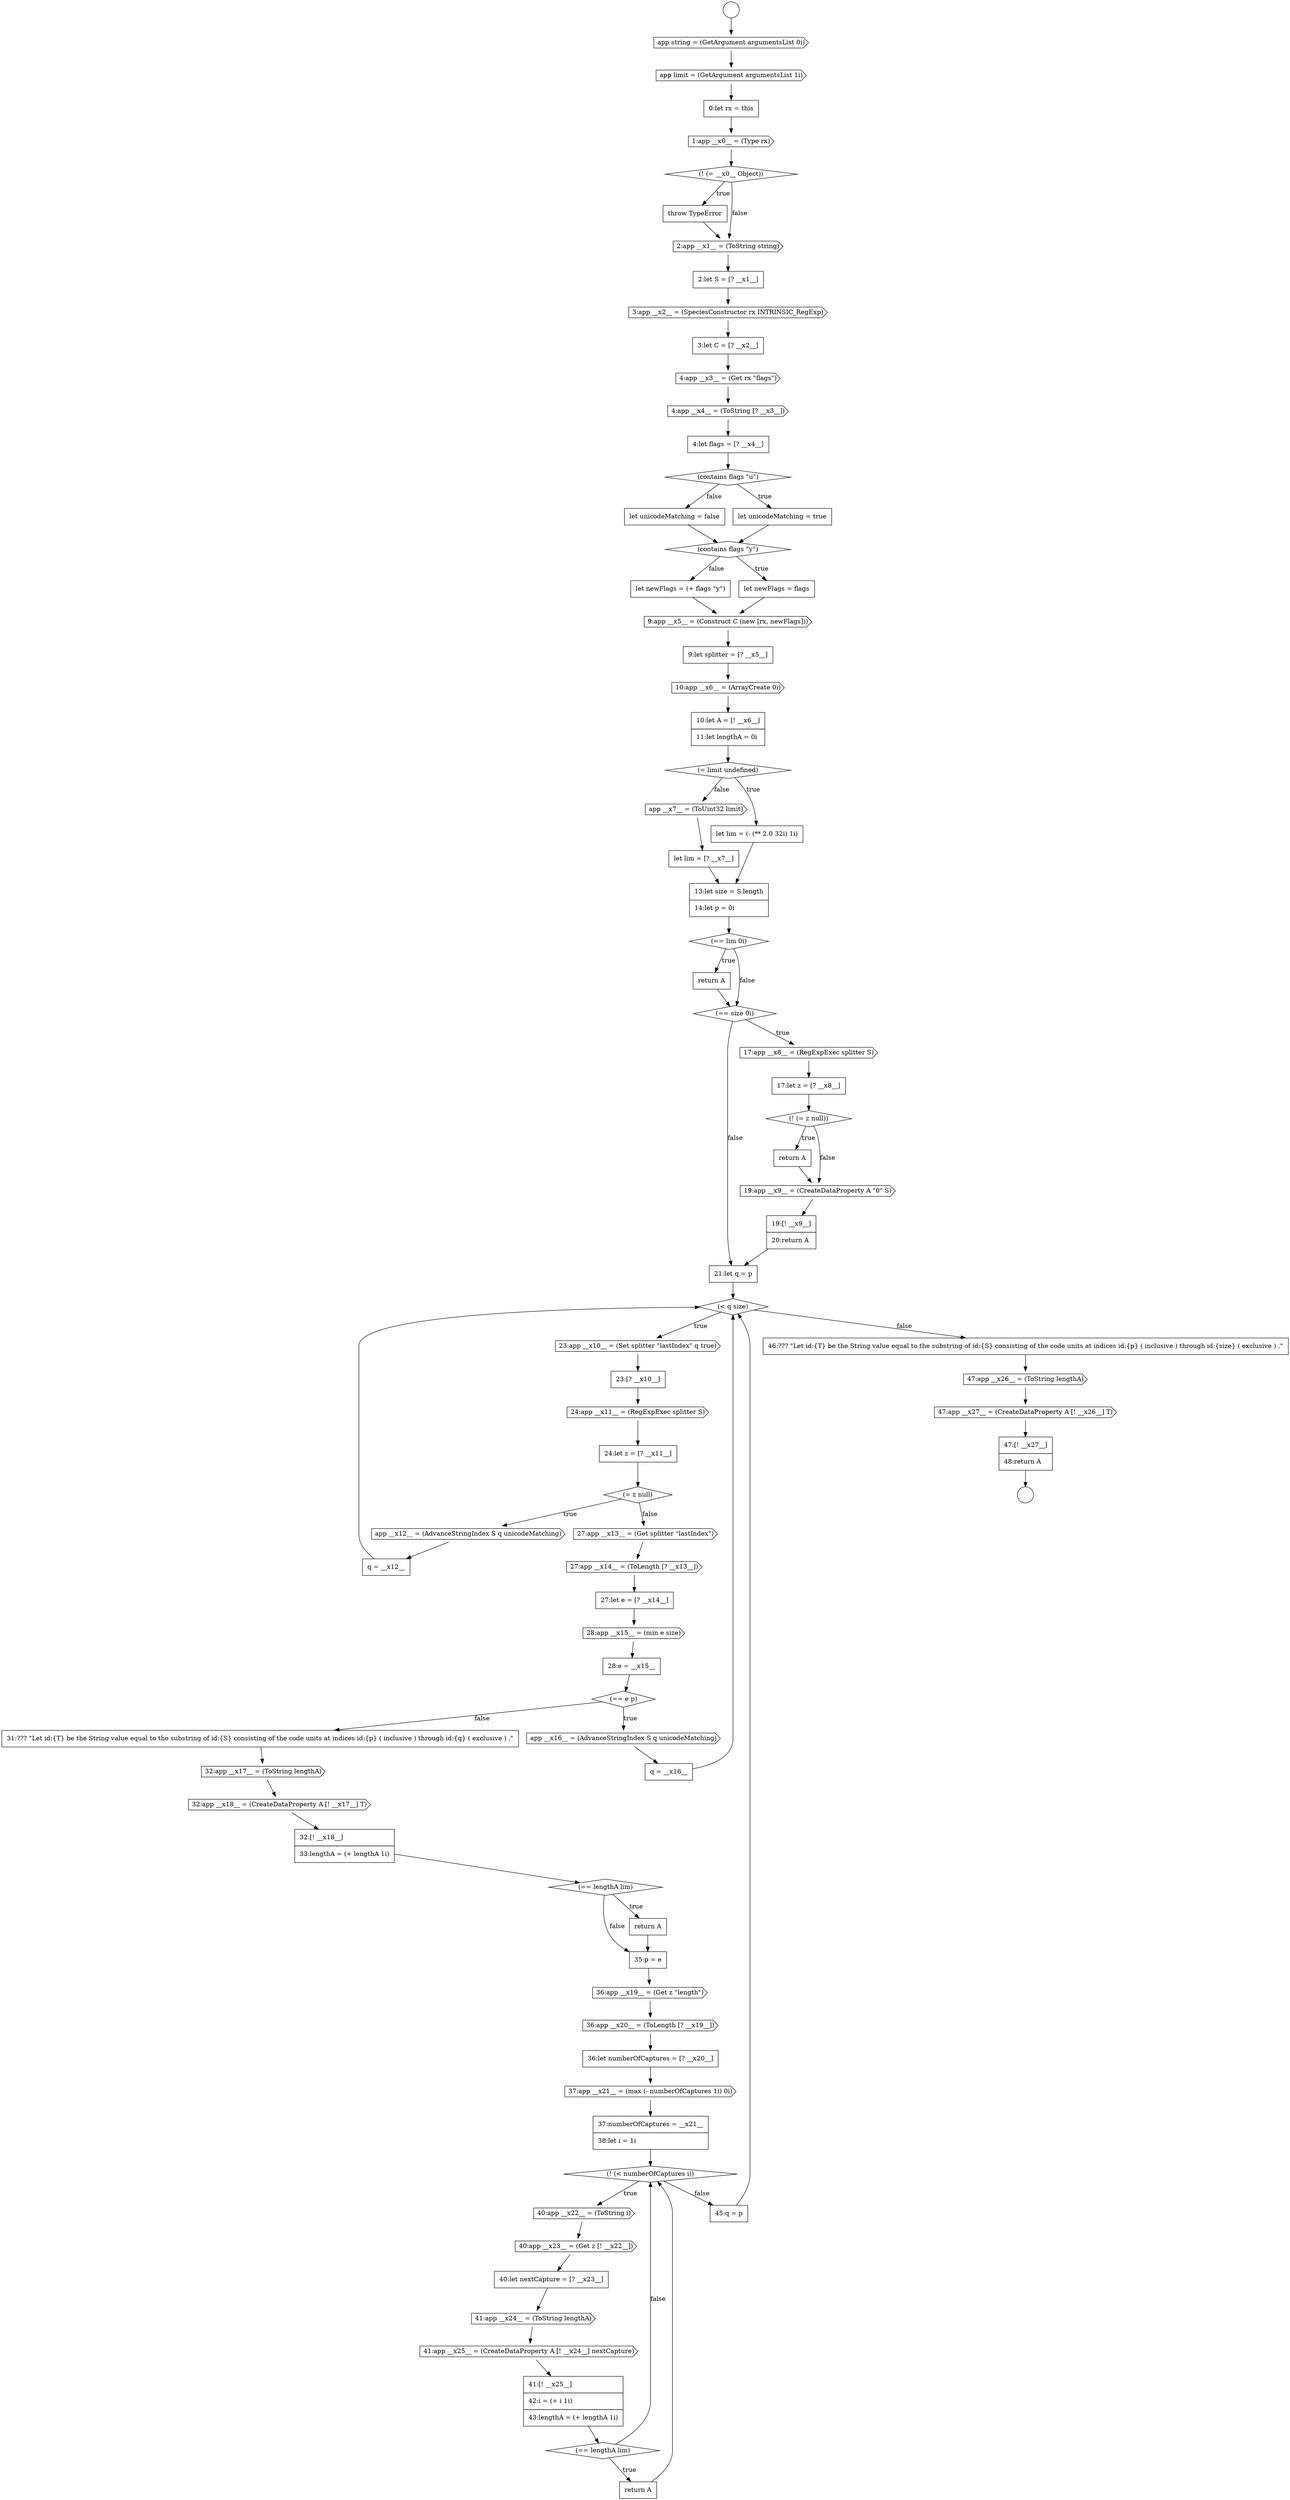 digraph {
  node14662 [shape=diamond, label=<<font color="black">(= limit undefined)</font>> color="black" fillcolor="white" style=filled]
  node14648 [shape=none, margin=0, label=<<font color="black">
    <table border="0" cellborder="1" cellspacing="0" cellpadding="10">
      <tr><td align="left">3:let C = [? __x2__]</td></tr>
    </table>
  </font>> color="black" fillcolor="white" style=filled]
  node14666 [shape=none, margin=0, label=<<font color="black">
    <table border="0" cellborder="1" cellspacing="0" cellpadding="10">
      <tr><td align="left">13:let size = S.length</td></tr>
      <tr><td align="left">14:let p = 0i</td></tr>
    </table>
  </font>> color="black" fillcolor="white" style=filled]
  node14638 [shape=circle label=" " color="black" fillcolor="white" style=filled]
  node14668 [shape=none, margin=0, label=<<font color="black">
    <table border="0" cellborder="1" cellspacing="0" cellpadding="10">
      <tr><td align="left">return A</td></tr>
    </table>
  </font>> color="black" fillcolor="white" style=filled]
  node14685 [shape=cds, label=<<font color="black">27:app __x13__ = (Get splitter &quot;lastIndex&quot;)</font>> color="black" fillcolor="white" style=filled]
  node14709 [shape=cds, label=<<font color="black">41:app __x24__ = (ToString lengthA)</font>> color="black" fillcolor="white" style=filled]
  node14684 [shape=none, margin=0, label=<<font color="black">
    <table border="0" cellborder="1" cellspacing="0" cellpadding="10">
      <tr><td align="left">q = __x12__</td></tr>
    </table>
  </font>> color="black" fillcolor="white" style=filled]
  node14689 [shape=none, margin=0, label=<<font color="black">
    <table border="0" cellborder="1" cellspacing="0" cellpadding="10">
      <tr><td align="left">28:e = __x15__</td></tr>
    </table>
  </font>> color="black" fillcolor="white" style=filled]
  node14694 [shape=cds, label=<<font color="black">32:app __x17__ = (ToString lengthA)</font>> color="black" fillcolor="white" style=filled]
  node14665 [shape=none, margin=0, label=<<font color="black">
    <table border="0" cellborder="1" cellspacing="0" cellpadding="10">
      <tr><td align="left">let lim = [? __x7__]</td></tr>
    </table>
  </font>> color="black" fillcolor="white" style=filled]
  node14645 [shape=cds, label=<<font color="black">2:app __x1__ = (ToString string)</font>> color="black" fillcolor="white" style=filled]
  node14716 [shape=cds, label=<<font color="black">47:app __x26__ = (ToString lengthA)</font>> color="black" fillcolor="white" style=filled]
  node14677 [shape=diamond, label=<<font color="black">(&lt; q size)</font>> color="black" fillcolor="white" style=filled]
  node14644 [shape=none, margin=0, label=<<font color="black">
    <table border="0" cellborder="1" cellspacing="0" cellpadding="10">
      <tr><td align="left">throw TypeError</td></tr>
    </table>
  </font>> color="black" fillcolor="white" style=filled]
  node14669 [shape=diamond, label=<<font color="black">(== size 0i)</font>> color="black" fillcolor="white" style=filled]
  node14701 [shape=cds, label=<<font color="black">36:app __x20__ = (ToLength [? __x19__])</font>> color="black" fillcolor="white" style=filled]
  node14690 [shape=diamond, label=<<font color="black">(== e p)</font>> color="black" fillcolor="white" style=filled]
  node14718 [shape=none, margin=0, label=<<font color="black">
    <table border="0" cellborder="1" cellspacing="0" cellpadding="10">
      <tr><td align="left">47:[! __x27__]</td></tr>
      <tr><td align="left">48:return A</td></tr>
    </table>
  </font>> color="black" fillcolor="white" style=filled]
  node14686 [shape=cds, label=<<font color="black">27:app __x14__ = (ToLength [? __x13__])</font>> color="black" fillcolor="white" style=filled]
  node14697 [shape=diamond, label=<<font color="black">(== lengthA lim)</font>> color="black" fillcolor="white" style=filled]
  node14658 [shape=cds, label=<<font color="black">9:app __x5__ = (Construct C (new [rx, newFlags]))</font>> color="black" fillcolor="white" style=filled]
  node14637 [shape=circle label=" " color="black" fillcolor="white" style=filled]
  node14654 [shape=none, margin=0, label=<<font color="black">
    <table border="0" cellborder="1" cellspacing="0" cellpadding="10">
      <tr><td align="left">let unicodeMatching = false</td></tr>
    </table>
  </font>> color="black" fillcolor="white" style=filled]
  node14652 [shape=diamond, label=<<font color="black">(contains flags &quot;u&quot;)</font>> color="black" fillcolor="white" style=filled]
  node14661 [shape=none, margin=0, label=<<font color="black">
    <table border="0" cellborder="1" cellspacing="0" cellpadding="10">
      <tr><td align="left">10:let A = [! __x6__]</td></tr>
      <tr><td align="left">11:let lengthA = 0i</td></tr>
    </table>
  </font>> color="black" fillcolor="white" style=filled]
  node14712 [shape=diamond, label=<<font color="black">(== lengthA lim)</font>> color="black" fillcolor="white" style=filled]
  node14698 [shape=none, margin=0, label=<<font color="black">
    <table border="0" cellborder="1" cellspacing="0" cellpadding="10">
      <tr><td align="left">return A</td></tr>
    </table>
  </font>> color="black" fillcolor="white" style=filled]
  node14693 [shape=none, margin=0, label=<<font color="black">
    <table border="0" cellborder="1" cellspacing="0" cellpadding="10">
      <tr><td align="left">31:??? &quot;Let id:{T} be the String value equal to the substring of id:{S} consisting of the code units at indices id:{p} ( inclusive ) through id:{q} ( exclusive ) .&quot;</td></tr>
    </table>
  </font>> color="black" fillcolor="white" style=filled]
  node14680 [shape=cds, label=<<font color="black">24:app __x11__ = (RegExpExec splitter S)</font>> color="black" fillcolor="white" style=filled]
  node14643 [shape=diamond, label=<<font color="black">(! (= __x0__ Object))</font>> color="black" fillcolor="white" style=filled]
  node14681 [shape=none, margin=0, label=<<font color="black">
    <table border="0" cellborder="1" cellspacing="0" cellpadding="10">
      <tr><td align="left">24:let z = [? __x11__]</td></tr>
    </table>
  </font>> color="black" fillcolor="white" style=filled]
  node14676 [shape=none, margin=0, label=<<font color="black">
    <table border="0" cellborder="1" cellspacing="0" cellpadding="10">
      <tr><td align="left">21:let q = p</td></tr>
    </table>
  </font>> color="black" fillcolor="white" style=filled]
  node14687 [shape=none, margin=0, label=<<font color="black">
    <table border="0" cellborder="1" cellspacing="0" cellpadding="10">
      <tr><td align="left">27:let e = [? __x14__]</td></tr>
    </table>
  </font>> color="black" fillcolor="white" style=filled]
  node14655 [shape=diamond, label=<<font color="black">(contains flags &quot;y&quot;)</font>> color="black" fillcolor="white" style=filled]
  node14649 [shape=cds, label=<<font color="black">4:app __x3__ = (Get rx &quot;flags&quot;)</font>> color="black" fillcolor="white" style=filled]
  node14670 [shape=cds, label=<<font color="black">17:app __x8__ = (RegExpExec splitter S)</font>> color="black" fillcolor="white" style=filled]
  node14657 [shape=none, margin=0, label=<<font color="black">
    <table border="0" cellborder="1" cellspacing="0" cellpadding="10">
      <tr><td align="left">let newFlags = (+ flags &quot;y&quot;)</td></tr>
    </table>
  </font>> color="black" fillcolor="white" style=filled]
  node14713 [shape=none, margin=0, label=<<font color="black">
    <table border="0" cellborder="1" cellspacing="0" cellpadding="10">
      <tr><td align="left">return A</td></tr>
    </table>
  </font>> color="black" fillcolor="white" style=filled]
  node14708 [shape=none, margin=0, label=<<font color="black">
    <table border="0" cellborder="1" cellspacing="0" cellpadding="10">
      <tr><td align="left">40:let nextCapture = [? __x23__]</td></tr>
    </table>
  </font>> color="black" fillcolor="white" style=filled]
  node14702 [shape=none, margin=0, label=<<font color="black">
    <table border="0" cellborder="1" cellspacing="0" cellpadding="10">
      <tr><td align="left">36:let numberOfCaptures = [? __x20__]</td></tr>
    </table>
  </font>> color="black" fillcolor="white" style=filled]
  node14647 [shape=cds, label=<<font color="black">3:app __x2__ = (SpeciesConstructor rx INTRINSIC_RegExp)</font>> color="black" fillcolor="white" style=filled]
  node14714 [shape=none, margin=0, label=<<font color="black">
    <table border="0" cellborder="1" cellspacing="0" cellpadding="10">
      <tr><td align="left">45:q = p</td></tr>
    </table>
  </font>> color="black" fillcolor="white" style=filled]
  node14642 [shape=cds, label=<<font color="black">1:app __x0__ = (Type rx)</font>> color="black" fillcolor="white" style=filled]
  node14667 [shape=diamond, label=<<font color="black">(== lim 0i)</font>> color="black" fillcolor="white" style=filled]
  node14696 [shape=none, margin=0, label=<<font color="black">
    <table border="0" cellborder="1" cellspacing="0" cellpadding="10">
      <tr><td align="left">32:[! __x18__]</td></tr>
      <tr><td align="left">33:lengthA = (+ lengthA 1i)</td></tr>
    </table>
  </font>> color="black" fillcolor="white" style=filled]
  node14711 [shape=none, margin=0, label=<<font color="black">
    <table border="0" cellborder="1" cellspacing="0" cellpadding="10">
      <tr><td align="left">41:[! __x25__]</td></tr>
      <tr><td align="left">42:i = (+ i 1i)</td></tr>
      <tr><td align="left">43:lengthA = (+ lengthA 1i)</td></tr>
    </table>
  </font>> color="black" fillcolor="white" style=filled]
  node14679 [shape=none, margin=0, label=<<font color="black">
    <table border="0" cellborder="1" cellspacing="0" cellpadding="10">
      <tr><td align="left">23:[? __x10__]</td></tr>
    </table>
  </font>> color="black" fillcolor="white" style=filled]
  node14664 [shape=cds, label=<<font color="black">app __x7__ = (ToUint32 limit)</font>> color="black" fillcolor="white" style=filled]
  node14699 [shape=none, margin=0, label=<<font color="black">
    <table border="0" cellborder="1" cellspacing="0" cellpadding="10">
      <tr><td align="left">35:p = e</td></tr>
    </table>
  </font>> color="black" fillcolor="white" style=filled]
  node14706 [shape=cds, label=<<font color="black">40:app __x22__ = (ToString i)</font>> color="black" fillcolor="white" style=filled]
  node14682 [shape=diamond, label=<<font color="black">(= z null)</font>> color="black" fillcolor="white" style=filled]
  node14660 [shape=cds, label=<<font color="black">10:app __x6__ = (ArrayCreate 0i)</font>> color="black" fillcolor="white" style=filled]
  node14639 [shape=cds, label=<<font color="black">app string = (GetArgument argumentsList 0i)</font>> color="black" fillcolor="white" style=filled]
  node14675 [shape=none, margin=0, label=<<font color="black">
    <table border="0" cellborder="1" cellspacing="0" cellpadding="10">
      <tr><td align="left">19:[! __x9__]</td></tr>
      <tr><td align="left">20:return A</td></tr>
    </table>
  </font>> color="black" fillcolor="white" style=filled]
  node14656 [shape=none, margin=0, label=<<font color="black">
    <table border="0" cellborder="1" cellspacing="0" cellpadding="10">
      <tr><td align="left">let newFlags = flags</td></tr>
    </table>
  </font>> color="black" fillcolor="white" style=filled]
  node14650 [shape=cds, label=<<font color="black">4:app __x4__ = (ToString [? __x3__])</font>> color="black" fillcolor="white" style=filled]
  node14703 [shape=cds, label=<<font color="black">37:app __x21__ = (max (- numberOfCaptures 1i) 0i)</font>> color="black" fillcolor="white" style=filled]
  node14688 [shape=cds, label=<<font color="black">28:app __x15__ = (min e size)</font>> color="black" fillcolor="white" style=filled]
  node14692 [shape=none, margin=0, label=<<font color="black">
    <table border="0" cellborder="1" cellspacing="0" cellpadding="10">
      <tr><td align="left">q = __x16__</td></tr>
    </table>
  </font>> color="black" fillcolor="white" style=filled]
  node14671 [shape=none, margin=0, label=<<font color="black">
    <table border="0" cellborder="1" cellspacing="0" cellpadding="10">
      <tr><td align="left">17:let z = [? __x8__]</td></tr>
    </table>
  </font>> color="black" fillcolor="white" style=filled]
  node14707 [shape=cds, label=<<font color="black">40:app __x23__ = (Get z [! __x22__])</font>> color="black" fillcolor="white" style=filled]
  node14678 [shape=cds, label=<<font color="black">23:app __x10__ = (Set splitter &quot;lastIndex&quot; q true)</font>> color="black" fillcolor="white" style=filled]
  node14710 [shape=cds, label=<<font color="black">41:app __x25__ = (CreateDataProperty A [! __x24__] nextCapture)</font>> color="black" fillcolor="white" style=filled]
  node14641 [shape=none, margin=0, label=<<font color="black">
    <table border="0" cellborder="1" cellspacing="0" cellpadding="10">
      <tr><td align="left">0:let rx = this</td></tr>
    </table>
  </font>> color="black" fillcolor="white" style=filled]
  node14683 [shape=cds, label=<<font color="black">app __x12__ = (AdvanceStringIndex S q unicodeMatching)</font>> color="black" fillcolor="white" style=filled]
  node14673 [shape=none, margin=0, label=<<font color="black">
    <table border="0" cellborder="1" cellspacing="0" cellpadding="10">
      <tr><td align="left">return A</td></tr>
    </table>
  </font>> color="black" fillcolor="white" style=filled]
  node14695 [shape=cds, label=<<font color="black">32:app __x18__ = (CreateDataProperty A [! __x17__] T)</font>> color="black" fillcolor="white" style=filled]
  node14646 [shape=none, margin=0, label=<<font color="black">
    <table border="0" cellborder="1" cellspacing="0" cellpadding="10">
      <tr><td align="left">2:let S = [? __x1__]</td></tr>
    </table>
  </font>> color="black" fillcolor="white" style=filled]
  node14705 [shape=diamond, label=<<font color="black">(! (&lt; numberOfCaptures i))</font>> color="black" fillcolor="white" style=filled]
  node14700 [shape=cds, label=<<font color="black">36:app __x19__ = (Get z &quot;length&quot;)</font>> color="black" fillcolor="white" style=filled]
  node14715 [shape=none, margin=0, label=<<font color="black">
    <table border="0" cellborder="1" cellspacing="0" cellpadding="10">
      <tr><td align="left">46:??? &quot;Let id:{T} be the String value equal to the substring of id:{S} consisting of the code units at indices id:{p} ( inclusive ) through id:{size} ( exclusive ) .&quot;</td></tr>
    </table>
  </font>> color="black" fillcolor="white" style=filled]
  node14663 [shape=none, margin=0, label=<<font color="black">
    <table border="0" cellborder="1" cellspacing="0" cellpadding="10">
      <tr><td align="left">let lim = (- (** 2.0 32i) 1i)</td></tr>
    </table>
  </font>> color="black" fillcolor="white" style=filled]
  node14659 [shape=none, margin=0, label=<<font color="black">
    <table border="0" cellborder="1" cellspacing="0" cellpadding="10">
      <tr><td align="left">9:let splitter = [? __x5__]</td></tr>
    </table>
  </font>> color="black" fillcolor="white" style=filled]
  node14704 [shape=none, margin=0, label=<<font color="black">
    <table border="0" cellborder="1" cellspacing="0" cellpadding="10">
      <tr><td align="left">37:numberOfCaptures = __x21__</td></tr>
      <tr><td align="left">38:let i = 1i</td></tr>
    </table>
  </font>> color="black" fillcolor="white" style=filled]
  node14717 [shape=cds, label=<<font color="black">47:app __x27__ = (CreateDataProperty A [! __x26__] T)</font>> color="black" fillcolor="white" style=filled]
  node14640 [shape=cds, label=<<font color="black">app limit = (GetArgument argumentsList 1i)</font>> color="black" fillcolor="white" style=filled]
  node14653 [shape=none, margin=0, label=<<font color="black">
    <table border="0" cellborder="1" cellspacing="0" cellpadding="10">
      <tr><td align="left">let unicodeMatching = true</td></tr>
    </table>
  </font>> color="black" fillcolor="white" style=filled]
  node14651 [shape=none, margin=0, label=<<font color="black">
    <table border="0" cellborder="1" cellspacing="0" cellpadding="10">
      <tr><td align="left">4:let flags = [? __x4__]</td></tr>
    </table>
  </font>> color="black" fillcolor="white" style=filled]
  node14672 [shape=diamond, label=<<font color="black">(! (= z null))</font>> color="black" fillcolor="white" style=filled]
  node14674 [shape=cds, label=<<font color="black">19:app __x9__ = (CreateDataProperty A &quot;0&quot; S)</font>> color="black" fillcolor="white" style=filled]
  node14691 [shape=cds, label=<<font color="black">app __x16__ = (AdvanceStringIndex S q unicodeMatching)</font>> color="black" fillcolor="white" style=filled]
  node14702 -> node14703 [ color="black"]
  node14704 -> node14705 [ color="black"]
  node14655 -> node14656 [label=<<font color="black">true</font>> color="black"]
  node14655 -> node14657 [label=<<font color="black">false</font>> color="black"]
  node14685 -> node14686 [ color="black"]
  node14699 -> node14700 [ color="black"]
  node14675 -> node14676 [ color="black"]
  node14690 -> node14691 [label=<<font color="black">true</font>> color="black"]
  node14690 -> node14693 [label=<<font color="black">false</font>> color="black"]
  node14668 -> node14669 [ color="black"]
  node14687 -> node14688 [ color="black"]
  node14666 -> node14667 [ color="black"]
  node14684 -> node14677 [ color="black"]
  node14654 -> node14655 [ color="black"]
  node14688 -> node14689 [ color="black"]
  node14700 -> node14701 [ color="black"]
  node14673 -> node14674 [ color="black"]
  node14664 -> node14665 [ color="black"]
  node14716 -> node14717 [ color="black"]
  node14710 -> node14711 [ color="black"]
  node14676 -> node14677 [ color="black"]
  node14641 -> node14642 [ color="black"]
  node14705 -> node14706 [label=<<font color="black">true</font>> color="black"]
  node14705 -> node14714 [label=<<font color="black">false</font>> color="black"]
  node14647 -> node14648 [ color="black"]
  node14645 -> node14646 [ color="black"]
  node14701 -> node14702 [ color="black"]
  node14639 -> node14640 [ color="black"]
  node14681 -> node14682 [ color="black"]
  node14712 -> node14713 [label=<<font color="black">true</font>> color="black"]
  node14712 -> node14705 [label=<<font color="black">false</font>> color="black"]
  node14679 -> node14680 [ color="black"]
  node14674 -> node14675 [ color="black"]
  node14669 -> node14670 [label=<<font color="black">true</font>> color="black"]
  node14669 -> node14676 [label=<<font color="black">false</font>> color="black"]
  node14663 -> node14666 [ color="black"]
  node14693 -> node14694 [ color="black"]
  node14653 -> node14655 [ color="black"]
  node14692 -> node14677 [ color="black"]
  node14683 -> node14684 [ color="black"]
  node14709 -> node14710 [ color="black"]
  node14680 -> node14681 [ color="black"]
  node14703 -> node14704 [ color="black"]
  node14658 -> node14659 [ color="black"]
  node14651 -> node14652 [ color="black"]
  node14650 -> node14651 [ color="black"]
  node14698 -> node14699 [ color="black"]
  node14696 -> node14697 [ color="black"]
  node14642 -> node14643 [ color="black"]
  node14643 -> node14644 [label=<<font color="black">true</font>> color="black"]
  node14643 -> node14645 [label=<<font color="black">false</font>> color="black"]
  node14711 -> node14712 [ color="black"]
  node14706 -> node14707 [ color="black"]
  node14697 -> node14698 [label=<<font color="black">true</font>> color="black"]
  node14697 -> node14699 [label=<<font color="black">false</font>> color="black"]
  node14652 -> node14653 [label=<<font color="black">true</font>> color="black"]
  node14652 -> node14654 [label=<<font color="black">false</font>> color="black"]
  node14659 -> node14660 [ color="black"]
  node14689 -> node14690 [ color="black"]
  node14637 -> node14639 [ color="black"]
  node14678 -> node14679 [ color="black"]
  node14671 -> node14672 [ color="black"]
  node14677 -> node14678 [label=<<font color="black">true</font>> color="black"]
  node14677 -> node14715 [label=<<font color="black">false</font>> color="black"]
  node14661 -> node14662 [ color="black"]
  node14646 -> node14647 [ color="black"]
  node14662 -> node14663 [label=<<font color="black">true</font>> color="black"]
  node14662 -> node14664 [label=<<font color="black">false</font>> color="black"]
  node14718 -> node14638 [ color="black"]
  node14686 -> node14687 [ color="black"]
  node14691 -> node14692 [ color="black"]
  node14694 -> node14695 [ color="black"]
  node14644 -> node14645 [ color="black"]
  node14672 -> node14673 [label=<<font color="black">true</font>> color="black"]
  node14672 -> node14674 [label=<<font color="black">false</font>> color="black"]
  node14665 -> node14666 [ color="black"]
  node14656 -> node14658 [ color="black"]
  node14682 -> node14683 [label=<<font color="black">true</font>> color="black"]
  node14682 -> node14685 [label=<<font color="black">false</font>> color="black"]
  node14707 -> node14708 [ color="black"]
  node14657 -> node14658 [ color="black"]
  node14660 -> node14661 [ color="black"]
  node14715 -> node14716 [ color="black"]
  node14670 -> node14671 [ color="black"]
  node14667 -> node14668 [label=<<font color="black">true</font>> color="black"]
  node14667 -> node14669 [label=<<font color="black">false</font>> color="black"]
  node14708 -> node14709 [ color="black"]
  node14695 -> node14696 [ color="black"]
  node14649 -> node14650 [ color="black"]
  node14713 -> node14705 [ color="black"]
  node14714 -> node14677 [ color="black"]
  node14648 -> node14649 [ color="black"]
  node14640 -> node14641 [ color="black"]
  node14717 -> node14718 [ color="black"]
}
